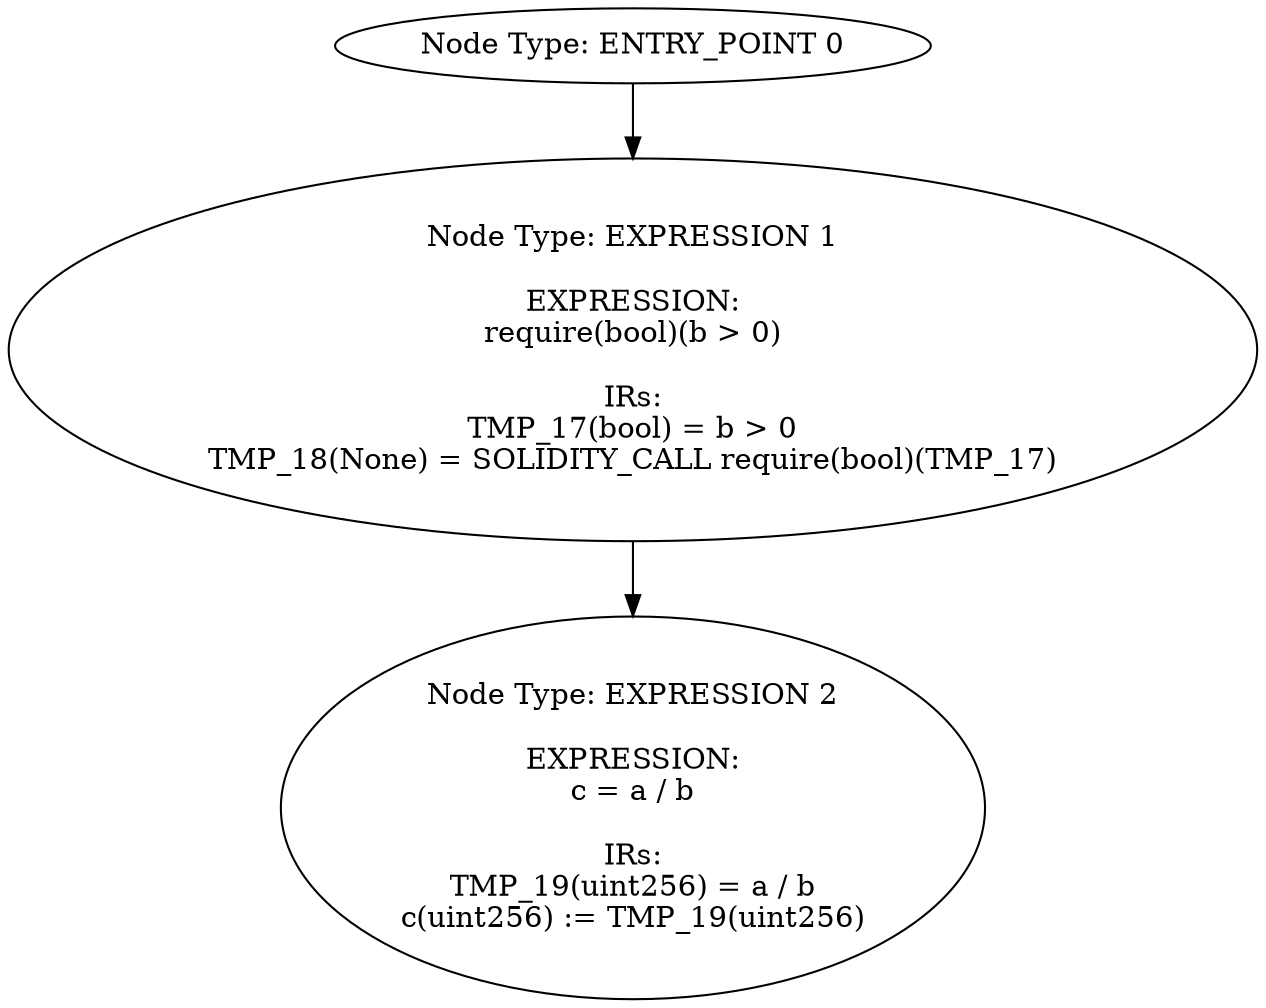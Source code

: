 digraph{
0[label="Node Type: ENTRY_POINT 0
"];
0->1;
1[label="Node Type: EXPRESSION 1

EXPRESSION:
require(bool)(b > 0)

IRs:
TMP_17(bool) = b > 0
TMP_18(None) = SOLIDITY_CALL require(bool)(TMP_17)"];
1->2;
2[label="Node Type: EXPRESSION 2

EXPRESSION:
c = a / b

IRs:
TMP_19(uint256) = a / b
c(uint256) := TMP_19(uint256)"];
}
